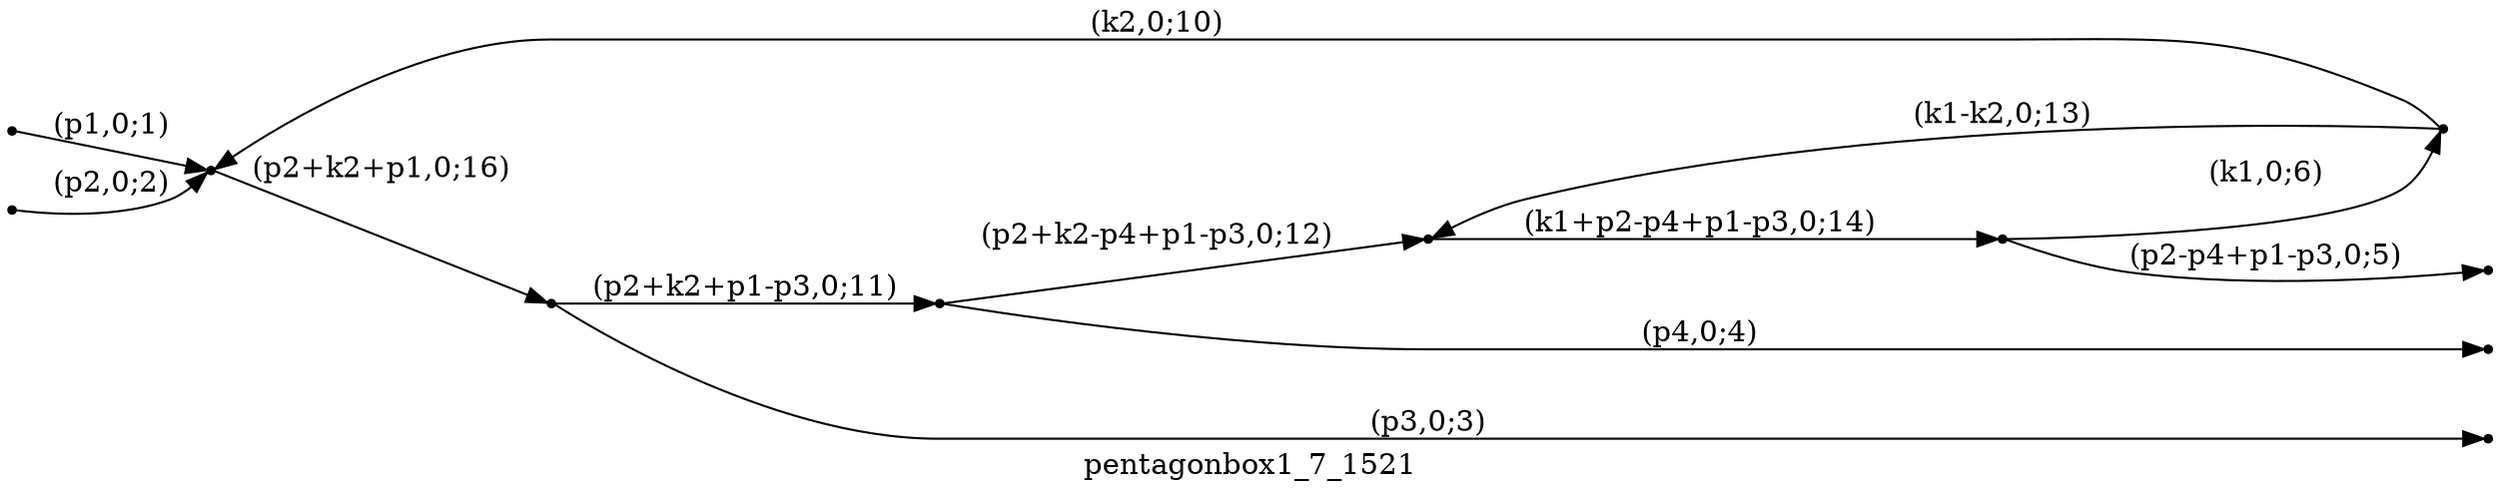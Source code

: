digraph pentagonbox1_7_1521 {
  label="pentagonbox1_7_1521";
  rankdir="LR";
  subgraph edges {
    -1 -> 6 [label="(p1,0;1)"];
    -2 -> 6 [label="(p2,0;2)"];
    2 -> -3 [label="(p3,0;3)"];
    3 -> -4 [label="(p4,0;4)"];
    5 -> -5 [label="(p2-p4+p1-p3,0;5)"];
    5 -> 1 [label="(k1,0;6)"];
    1 -> 6 [label="(k2,0;10)"];
    2 -> 3 [label="(p2+k2+p1-p3,0;11)"];
    3 -> 4 [label="(p2+k2-p4+p1-p3,0;12)"];
    1 -> 4 [label="(k1-k2,0;13)"];
    4 -> 5 [label="(k1+p2-p4+p1-p3,0;14)"];
    6 -> 2 [label="(p2+k2+p1,0;16)"];
  }
  subgraph incoming { rank="source"; -1; -2; }
  subgraph outgoing { rank="sink"; -3; -4; -5; }
-5 [shape=point];
-4 [shape=point];
-3 [shape=point];
-2 [shape=point];
-1 [shape=point];
1 [shape=point];
2 [shape=point];
3 [shape=point];
4 [shape=point];
5 [shape=point];
6 [shape=point];
}

